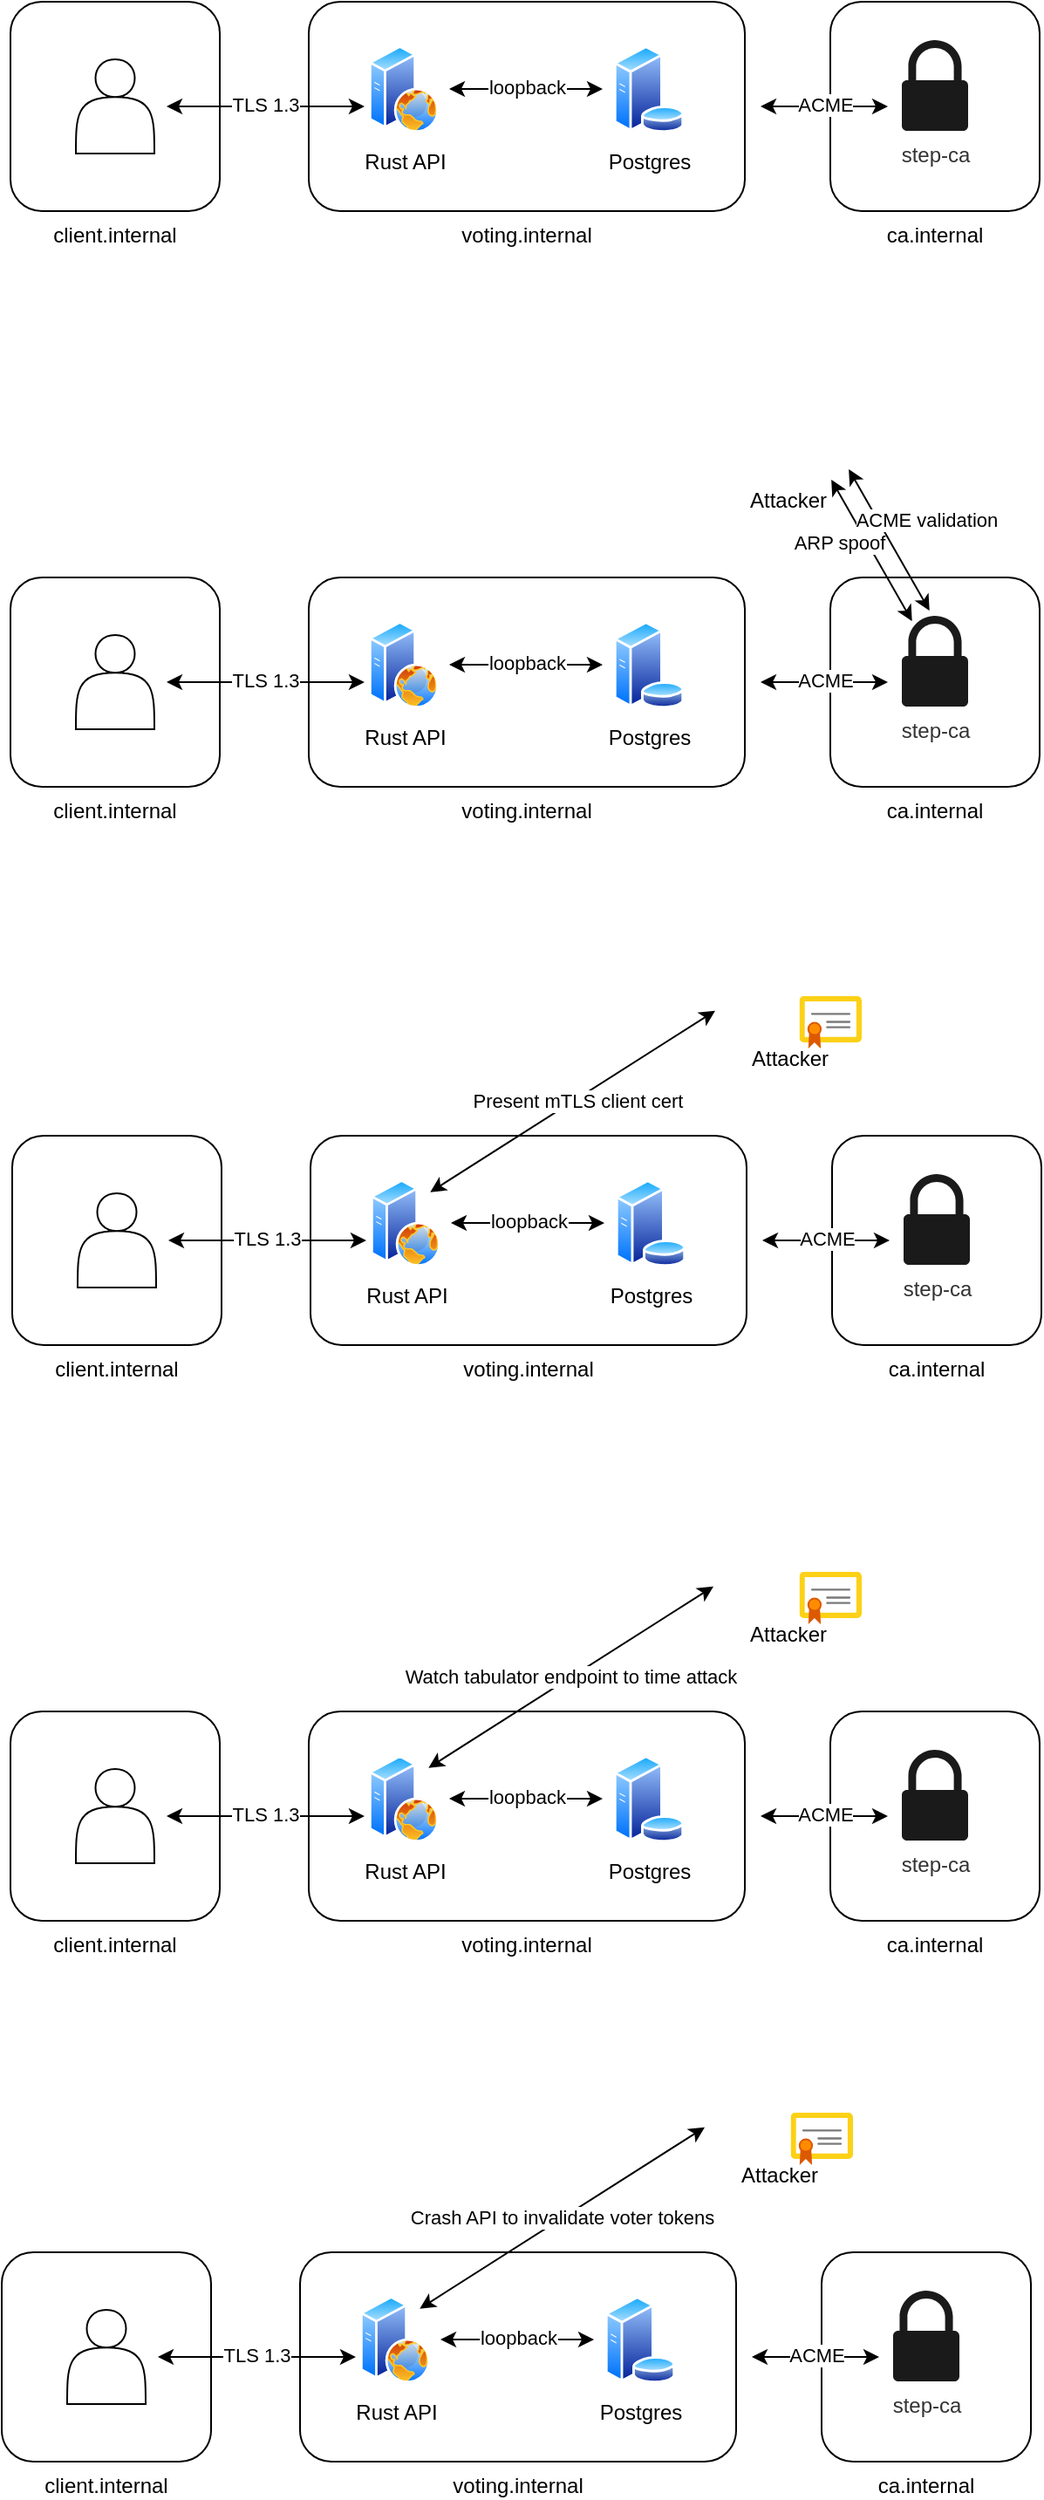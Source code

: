 <mxfile version="20.3.7" type="device"><diagram id="NjmTaWlcjZLhjCqk6ySk" name="Page-1"><mxGraphModel dx="632" dy="350" grid="1" gridSize="10" guides="1" tooltips="1" connect="1" arrows="1" fold="1" page="1" pageScale="1" pageWidth="1100" pageHeight="850" math="0" shadow="0"><root><mxCell id="0"/><mxCell id="1" parent="0"/><mxCell id="TO_e1gWYAywfW9TJpgwo-20" value="client.internal" style="rounded=1;whiteSpace=wrap;html=1;fillColor=none;fontColor=default;labelPosition=center;verticalLabelPosition=bottom;align=center;verticalAlign=top;" vertex="1" parent="1"><mxGeometry x="257" y="130" width="120" height="120" as="geometry"/></mxCell><mxCell id="TO_e1gWYAywfW9TJpgwo-9" value="voting.internal" style="rounded=1;whiteSpace=wrap;html=1;fillColor=none;fontColor=default;labelPosition=center;verticalLabelPosition=bottom;align=center;verticalAlign=top;" vertex="1" parent="1"><mxGeometry x="428" y="130" width="250" height="120" as="geometry"/></mxCell><mxCell id="TO_e1gWYAywfW9TJpgwo-10" value="ca.internal" style="rounded=1;whiteSpace=wrap;html=1;fillColor=none;fontColor=default;labelPosition=center;verticalLabelPosition=bottom;align=center;verticalAlign=top;" vertex="1" parent="1"><mxGeometry x="727" y="130" width="120" height="120" as="geometry"/></mxCell><mxCell id="TO_e1gWYAywfW9TJpgwo-15" value="ACME" style="edgeStyle=orthogonalEdgeStyle;rounded=0;orthogonalLoop=1;jettySize=auto;html=1;fontColor=default;startArrow=classic;startFill=1;sourcePerimeterSpacing=8;targetPerimeterSpacing=-3;spacingBottom=3;" edge="1" parent="1" source="TO_e1gWYAywfW9TJpgwo-1"><mxGeometry relative="1" as="geometry"><mxPoint x="687" y="190" as="targetPoint"/><Array as="points"><mxPoint x="797" y="190"/><mxPoint x="797" y="190"/></Array></mxGeometry></mxCell><mxCell id="TO_e1gWYAywfW9TJpgwo-1" value="step-ca" style="sketch=0;pointerEvents=1;shadow=0;dashed=0;html=1;labelPosition=center;verticalLabelPosition=bottom;verticalAlign=top;outlineConnect=0;align=center;shape=mxgraph.office.security.lock_protected;fillColor=#1A1A1A;fontColor=#333333;strokeColor=none;" vertex="1" parent="1"><mxGeometry x="768" y="152" width="38" height="52" as="geometry"/></mxCell><mxCell id="TO_e1gWYAywfW9TJpgwo-33" value="ARP spoof" style="edgeStyle=none;rounded=0;orthogonalLoop=1;jettySize=auto;html=1;fontColor=default;startArrow=classic;startFill=1;sourcePerimeterSpacing=2;targetPerimeterSpacing=-3;" edge="1" parent="1" source="TO_e1gWYAywfW9TJpgwo-5" target="TO_e1gWYAywfW9TJpgwo-25"><mxGeometry x="-0.283" y="-14" relative="1" as="geometry"><mxPoint as="offset"/></mxGeometry></mxCell><mxCell id="TO_e1gWYAywfW9TJpgwo-5" value="Attacker" style="shape=image;verticalLabelPosition=bottom;labelBackgroundColor=default;verticalAlign=top;aspect=fixed;imageAspect=0;image=https://www.startpage.com/av/proxy-image?piurl=https%3A%2F%2Fcdn-icons-png.flaticon.com%2F512%2F6463%2F6463383.png&amp;sp=1666970233T64fb4dd2601779a83ab6dcc2bd94024e29f65dbf73f414f9e0455f4e95439a92;" vertex="1" parent="1"><mxGeometry x="662" y="320" width="82" height="82" as="geometry"/></mxCell><mxCell id="TO_e1gWYAywfW9TJpgwo-6" value="Postgres" style="aspect=fixed;perimeter=ellipsePerimeter;html=1;align=center;shadow=0;dashed=0;spacingTop=3;image;image=img/lib/active_directory/database_server.svg;" vertex="1" parent="1"><mxGeometry x="602.5" y="155" width="41" height="50" as="geometry"/></mxCell><mxCell id="TO_e1gWYAywfW9TJpgwo-8" value="loopback" style="edgeStyle=orthogonalEdgeStyle;rounded=0;orthogonalLoop=1;jettySize=auto;html=1;startArrow=classic;startFill=1;sourcePerimeterSpacing=6;spacingBottom=3;targetPerimeterSpacing=6;" edge="1" parent="1" source="TO_e1gWYAywfW9TJpgwo-7" target="TO_e1gWYAywfW9TJpgwo-6"><mxGeometry relative="1" as="geometry"/></mxCell><mxCell id="TO_e1gWYAywfW9TJpgwo-7" value="Rust API" style="aspect=fixed;perimeter=ellipsePerimeter;html=1;align=center;shadow=0;dashed=0;spacingTop=3;image;image=img/lib/active_directory/web_server.svg;" vertex="1" parent="1"><mxGeometry x="462.5" y="155" width="40" height="50" as="geometry"/></mxCell><mxCell id="TO_e1gWYAywfW9TJpgwo-19" value="TLS 1.3" style="edgeStyle=orthogonalEdgeStyle;rounded=0;orthogonalLoop=1;jettySize=auto;html=1;fontColor=default;startArrow=classic;startFill=1;sourcePerimeterSpacing=7;targetPerimeterSpacing=4;spacingBottom=3;" edge="1" parent="1" source="TO_e1gWYAywfW9TJpgwo-18" target="TO_e1gWYAywfW9TJpgwo-7"><mxGeometry relative="1" as="geometry"><Array as="points"><mxPoint x="427" y="190"/><mxPoint x="427" y="190"/></Array></mxGeometry></mxCell><mxCell id="TO_e1gWYAywfW9TJpgwo-18" value="" style="shape=actor;whiteSpace=wrap;html=1;fontColor=default;fillColor=none;labelPosition=center;verticalLabelPosition=bottom;align=center;verticalAlign=top;" vertex="1" parent="1"><mxGeometry x="294.5" y="163" width="45" height="54" as="geometry"/></mxCell><mxCell id="TO_e1gWYAywfW9TJpgwo-21" value="client.internal" style="rounded=1;whiteSpace=wrap;html=1;fillColor=none;fontColor=default;labelPosition=center;verticalLabelPosition=bottom;align=center;verticalAlign=top;" vertex="1" parent="1"><mxGeometry x="257" y="460" width="120" height="120" as="geometry"/></mxCell><mxCell id="TO_e1gWYAywfW9TJpgwo-22" value="voting.internal" style="rounded=1;whiteSpace=wrap;html=1;fillColor=none;fontColor=default;labelPosition=center;verticalLabelPosition=bottom;align=center;verticalAlign=top;" vertex="1" parent="1"><mxGeometry x="428" y="460" width="250" height="120" as="geometry"/></mxCell><mxCell id="TO_e1gWYAywfW9TJpgwo-23" value="ca.internal" style="rounded=1;whiteSpace=wrap;html=1;fillColor=none;fontColor=default;labelPosition=center;verticalLabelPosition=bottom;align=center;verticalAlign=top;" vertex="1" parent="1"><mxGeometry x="727" y="460" width="120" height="120" as="geometry"/></mxCell><mxCell id="TO_e1gWYAywfW9TJpgwo-24" value="ACME" style="edgeStyle=orthogonalEdgeStyle;rounded=0;orthogonalLoop=1;jettySize=auto;html=1;fontColor=default;startArrow=classic;startFill=1;sourcePerimeterSpacing=8;targetPerimeterSpacing=-3;spacingBottom=3;" edge="1" parent="1" source="TO_e1gWYAywfW9TJpgwo-25"><mxGeometry relative="1" as="geometry"><mxPoint x="687" y="520" as="targetPoint"/><Array as="points"><mxPoint x="797" y="520"/><mxPoint x="797" y="520"/></Array></mxGeometry></mxCell><mxCell id="TO_e1gWYAywfW9TJpgwo-25" value="step-ca" style="sketch=0;pointerEvents=1;shadow=0;dashed=0;html=1;labelPosition=center;verticalLabelPosition=bottom;verticalAlign=top;outlineConnect=0;align=center;shape=mxgraph.office.security.lock_protected;fillColor=#1A1A1A;fontColor=#333333;strokeColor=none;" vertex="1" parent="1"><mxGeometry x="768" y="482" width="38" height="52" as="geometry"/></mxCell><mxCell id="TO_e1gWYAywfW9TJpgwo-26" value="Postgres" style="aspect=fixed;perimeter=ellipsePerimeter;html=1;align=center;shadow=0;dashed=0;spacingTop=3;image;image=img/lib/active_directory/database_server.svg;" vertex="1" parent="1"><mxGeometry x="602.5" y="485" width="41" height="50" as="geometry"/></mxCell><mxCell id="TO_e1gWYAywfW9TJpgwo-27" value="loopback" style="edgeStyle=orthogonalEdgeStyle;rounded=0;orthogonalLoop=1;jettySize=auto;html=1;startArrow=classic;startFill=1;sourcePerimeterSpacing=6;spacingBottom=3;targetPerimeterSpacing=6;" edge="1" parent="1" source="TO_e1gWYAywfW9TJpgwo-28" target="TO_e1gWYAywfW9TJpgwo-26"><mxGeometry relative="1" as="geometry"/></mxCell><mxCell id="TO_e1gWYAywfW9TJpgwo-28" value="Rust API" style="aspect=fixed;perimeter=ellipsePerimeter;html=1;align=center;shadow=0;dashed=0;spacingTop=3;image;image=img/lib/active_directory/web_server.svg;" vertex="1" parent="1"><mxGeometry x="462.5" y="485" width="40" height="50" as="geometry"/></mxCell><mxCell id="TO_e1gWYAywfW9TJpgwo-29" value="TLS 1.3" style="edgeStyle=orthogonalEdgeStyle;rounded=0;orthogonalLoop=1;jettySize=auto;html=1;fontColor=default;startArrow=classic;startFill=1;sourcePerimeterSpacing=7;targetPerimeterSpacing=4;spacingBottom=3;" edge="1" parent="1" source="TO_e1gWYAywfW9TJpgwo-30" target="TO_e1gWYAywfW9TJpgwo-28"><mxGeometry relative="1" as="geometry"><Array as="points"><mxPoint x="427" y="520"/><mxPoint x="427" y="520"/></Array></mxGeometry></mxCell><mxCell id="TO_e1gWYAywfW9TJpgwo-30" value="" style="shape=actor;whiteSpace=wrap;html=1;fontColor=default;fillColor=none;labelPosition=center;verticalLabelPosition=bottom;align=center;verticalAlign=top;" vertex="1" parent="1"><mxGeometry x="294.5" y="493" width="45" height="54" as="geometry"/></mxCell><mxCell id="TO_e1gWYAywfW9TJpgwo-35" value="ACME validation" style="edgeStyle=none;rounded=0;orthogonalLoop=1;jettySize=auto;html=1;fontColor=default;startArrow=classic;startFill=1;sourcePerimeterSpacing=2;targetPerimeterSpacing=-3;spacingBottom=6;" edge="1" parent="1"><mxGeometry x="0.068" y="23" relative="1" as="geometry"><mxPoint x="737.571" y="398" as="sourcePoint"/><mxPoint x="783.857" y="479" as="targetPoint"/><mxPoint as="offset"/></mxGeometry></mxCell><mxCell id="TO_e1gWYAywfW9TJpgwo-50" value="Present mTLS client cert" style="edgeStyle=none;rounded=0;orthogonalLoop=1;jettySize=auto;html=1;entryX=1;entryY=0;entryDx=0;entryDy=0;fontColor=default;startArrow=classic;startFill=1;sourcePerimeterSpacing=2;targetPerimeterSpacing=-3;" edge="1" parent="1" source="TO_e1gWYAywfW9TJpgwo-37" target="TO_e1gWYAywfW9TJpgwo-45"><mxGeometry x="-0.025" y="1" relative="1" as="geometry"><mxPoint as="offset"/></mxGeometry></mxCell><mxCell id="TO_e1gWYAywfW9TJpgwo-37" value="Attacker" style="shape=image;verticalLabelPosition=bottom;labelBackgroundColor=default;verticalAlign=top;aspect=fixed;imageAspect=0;image=https://www.startpage.com/av/proxy-image?piurl=https%3A%2F%2Fcdn-icons-png.flaticon.com%2F512%2F6463%2F6463383.png&amp;sp=1666970233T64fb4dd2601779a83ab6dcc2bd94024e29f65dbf73f414f9e0455f4e95439a92;" vertex="1" parent="1"><mxGeometry x="663" y="640" width="82" height="82" as="geometry"/></mxCell><mxCell id="TO_e1gWYAywfW9TJpgwo-38" value="client.internal" style="rounded=1;whiteSpace=wrap;html=1;fillColor=none;fontColor=default;labelPosition=center;verticalLabelPosition=bottom;align=center;verticalAlign=top;" vertex="1" parent="1"><mxGeometry x="258" y="780" width="120" height="120" as="geometry"/></mxCell><mxCell id="TO_e1gWYAywfW9TJpgwo-39" value="voting.internal" style="rounded=1;whiteSpace=wrap;html=1;fillColor=none;fontColor=default;labelPosition=center;verticalLabelPosition=bottom;align=center;verticalAlign=top;" vertex="1" parent="1"><mxGeometry x="429" y="780" width="250" height="120" as="geometry"/></mxCell><mxCell id="TO_e1gWYAywfW9TJpgwo-40" value="ca.internal" style="rounded=1;whiteSpace=wrap;html=1;fillColor=none;fontColor=default;labelPosition=center;verticalLabelPosition=bottom;align=center;verticalAlign=top;" vertex="1" parent="1"><mxGeometry x="728" y="780" width="120" height="120" as="geometry"/></mxCell><mxCell id="TO_e1gWYAywfW9TJpgwo-41" value="ACME" style="edgeStyle=orthogonalEdgeStyle;rounded=0;orthogonalLoop=1;jettySize=auto;html=1;fontColor=default;startArrow=classic;startFill=1;sourcePerimeterSpacing=8;targetPerimeterSpacing=-3;spacingBottom=3;" edge="1" parent="1" source="TO_e1gWYAywfW9TJpgwo-42"><mxGeometry relative="1" as="geometry"><mxPoint x="688" y="840" as="targetPoint"/><Array as="points"><mxPoint x="798" y="840"/><mxPoint x="798" y="840"/></Array></mxGeometry></mxCell><mxCell id="TO_e1gWYAywfW9TJpgwo-42" value="step-ca" style="sketch=0;pointerEvents=1;shadow=0;dashed=0;html=1;labelPosition=center;verticalLabelPosition=bottom;verticalAlign=top;outlineConnect=0;align=center;shape=mxgraph.office.security.lock_protected;fillColor=#1A1A1A;fontColor=#333333;strokeColor=none;" vertex="1" parent="1"><mxGeometry x="769" y="802" width="38" height="52" as="geometry"/></mxCell><mxCell id="TO_e1gWYAywfW9TJpgwo-43" value="Postgres" style="aspect=fixed;perimeter=ellipsePerimeter;html=1;align=center;shadow=0;dashed=0;spacingTop=3;image;image=img/lib/active_directory/database_server.svg;" vertex="1" parent="1"><mxGeometry x="603.5" y="805" width="41" height="50" as="geometry"/></mxCell><mxCell id="TO_e1gWYAywfW9TJpgwo-44" value="loopback" style="edgeStyle=orthogonalEdgeStyle;rounded=0;orthogonalLoop=1;jettySize=auto;html=1;startArrow=classic;startFill=1;sourcePerimeterSpacing=6;spacingBottom=3;targetPerimeterSpacing=6;" edge="1" parent="1" source="TO_e1gWYAywfW9TJpgwo-45" target="TO_e1gWYAywfW9TJpgwo-43"><mxGeometry relative="1" as="geometry"/></mxCell><mxCell id="TO_e1gWYAywfW9TJpgwo-45" value="Rust API" style="aspect=fixed;perimeter=ellipsePerimeter;html=1;align=center;shadow=0;dashed=0;spacingTop=3;image;image=img/lib/active_directory/web_server.svg;" vertex="1" parent="1"><mxGeometry x="463.5" y="805" width="40" height="50" as="geometry"/></mxCell><mxCell id="TO_e1gWYAywfW9TJpgwo-46" value="TLS 1.3" style="edgeStyle=orthogonalEdgeStyle;rounded=0;orthogonalLoop=1;jettySize=auto;html=1;fontColor=default;startArrow=classic;startFill=1;sourcePerimeterSpacing=7;targetPerimeterSpacing=4;spacingBottom=3;" edge="1" parent="1" source="TO_e1gWYAywfW9TJpgwo-47" target="TO_e1gWYAywfW9TJpgwo-45"><mxGeometry relative="1" as="geometry"><Array as="points"><mxPoint x="428" y="840"/><mxPoint x="428" y="840"/></Array></mxGeometry></mxCell><mxCell id="TO_e1gWYAywfW9TJpgwo-47" value="" style="shape=actor;whiteSpace=wrap;html=1;fontColor=default;fillColor=none;labelPosition=center;verticalLabelPosition=bottom;align=center;verticalAlign=top;" vertex="1" parent="1"><mxGeometry x="295.5" y="813" width="45" height="54" as="geometry"/></mxCell><mxCell id="TO_e1gWYAywfW9TJpgwo-49" value="" style="sketch=0;aspect=fixed;html=1;points=[];align=center;image;fontSize=12;image=img/lib/mscae/Certificate.svg;fontColor=default;fillColor=none;" vertex="1" parent="1"><mxGeometry x="709.29" y="700" width="35.71" height="30" as="geometry"/></mxCell><mxCell id="TO_e1gWYAywfW9TJpgwo-64" value="Watch tabulator endpoint to time attack" style="edgeStyle=none;rounded=0;orthogonalLoop=1;jettySize=auto;html=1;entryX=1;entryY=0;entryDx=0;entryDy=0;fontColor=default;startArrow=classic;startFill=1;sourcePerimeterSpacing=2;targetPerimeterSpacing=-3;" edge="1" parent="1" source="TO_e1gWYAywfW9TJpgwo-65" target="TO_e1gWYAywfW9TJpgwo-73"><mxGeometry relative="1" as="geometry"/></mxCell><mxCell id="TO_e1gWYAywfW9TJpgwo-65" value="Attacker" style="shape=image;verticalLabelPosition=bottom;labelBackgroundColor=default;verticalAlign=top;aspect=fixed;imageAspect=0;image=https://www.startpage.com/av/proxy-image?piurl=https%3A%2F%2Fcdn-icons-png.flaticon.com%2F512%2F6463%2F6463383.png&amp;sp=1666970233T64fb4dd2601779a83ab6dcc2bd94024e29f65dbf73f414f9e0455f4e95439a92;imageBackground=default;" vertex="1" parent="1"><mxGeometry x="662" y="970" width="82" height="82" as="geometry"/></mxCell><mxCell id="TO_e1gWYAywfW9TJpgwo-66" value="client.internal" style="rounded=1;whiteSpace=wrap;html=1;fillColor=none;fontColor=default;labelPosition=center;verticalLabelPosition=bottom;align=center;verticalAlign=top;" vertex="1" parent="1"><mxGeometry x="257" y="1110" width="120" height="120" as="geometry"/></mxCell><mxCell id="TO_e1gWYAywfW9TJpgwo-67" value="voting.internal" style="rounded=1;whiteSpace=wrap;html=1;fillColor=none;fontColor=default;labelPosition=center;verticalLabelPosition=bottom;align=center;verticalAlign=top;" vertex="1" parent="1"><mxGeometry x="428" y="1110" width="250" height="120" as="geometry"/></mxCell><mxCell id="TO_e1gWYAywfW9TJpgwo-68" value="ca.internal" style="rounded=1;whiteSpace=wrap;html=1;fillColor=none;fontColor=default;labelPosition=center;verticalLabelPosition=bottom;align=center;verticalAlign=top;" vertex="1" parent="1"><mxGeometry x="727" y="1110" width="120" height="120" as="geometry"/></mxCell><mxCell id="TO_e1gWYAywfW9TJpgwo-69" value="ACME" style="edgeStyle=orthogonalEdgeStyle;rounded=0;orthogonalLoop=1;jettySize=auto;html=1;fontColor=default;startArrow=classic;startFill=1;sourcePerimeterSpacing=8;targetPerimeterSpacing=-3;spacingBottom=3;" edge="1" parent="1" source="TO_e1gWYAywfW9TJpgwo-70"><mxGeometry relative="1" as="geometry"><mxPoint x="687" y="1170" as="targetPoint"/><Array as="points"><mxPoint x="797" y="1170"/><mxPoint x="797" y="1170"/></Array></mxGeometry></mxCell><mxCell id="TO_e1gWYAywfW9TJpgwo-70" value="step-ca" style="sketch=0;pointerEvents=1;shadow=0;dashed=0;html=1;labelPosition=center;verticalLabelPosition=bottom;verticalAlign=top;outlineConnect=0;align=center;shape=mxgraph.office.security.lock_protected;fillColor=#1A1A1A;fontColor=#333333;strokeColor=none;" vertex="1" parent="1"><mxGeometry x="768" y="1132" width="38" height="52" as="geometry"/></mxCell><mxCell id="TO_e1gWYAywfW9TJpgwo-71" value="Postgres" style="aspect=fixed;perimeter=ellipsePerimeter;html=1;align=center;shadow=0;dashed=0;spacingTop=3;image;image=img/lib/active_directory/database_server.svg;" vertex="1" parent="1"><mxGeometry x="602.5" y="1135" width="41" height="50" as="geometry"/></mxCell><mxCell id="TO_e1gWYAywfW9TJpgwo-72" value="loopback" style="edgeStyle=orthogonalEdgeStyle;rounded=0;orthogonalLoop=1;jettySize=auto;html=1;startArrow=classic;startFill=1;sourcePerimeterSpacing=6;spacingBottom=3;targetPerimeterSpacing=6;" edge="1" parent="1" source="TO_e1gWYAywfW9TJpgwo-73" target="TO_e1gWYAywfW9TJpgwo-71"><mxGeometry relative="1" as="geometry"/></mxCell><mxCell id="TO_e1gWYAywfW9TJpgwo-73" value="Rust API" style="aspect=fixed;perimeter=ellipsePerimeter;html=1;align=center;shadow=0;dashed=0;spacingTop=3;image;image=img/lib/active_directory/web_server.svg;" vertex="1" parent="1"><mxGeometry x="462.5" y="1135" width="40" height="50" as="geometry"/></mxCell><mxCell id="TO_e1gWYAywfW9TJpgwo-74" value="TLS 1.3" style="edgeStyle=orthogonalEdgeStyle;rounded=0;orthogonalLoop=1;jettySize=auto;html=1;fontColor=default;startArrow=classic;startFill=1;sourcePerimeterSpacing=7;targetPerimeterSpacing=4;spacingBottom=3;" edge="1" parent="1" source="TO_e1gWYAywfW9TJpgwo-75" target="TO_e1gWYAywfW9TJpgwo-73"><mxGeometry relative="1" as="geometry"><Array as="points"><mxPoint x="427" y="1170"/><mxPoint x="427" y="1170"/></Array></mxGeometry></mxCell><mxCell id="TO_e1gWYAywfW9TJpgwo-75" value="" style="shape=actor;whiteSpace=wrap;html=1;fontColor=default;fillColor=none;labelPosition=center;verticalLabelPosition=bottom;align=center;verticalAlign=top;" vertex="1" parent="1"><mxGeometry x="294.5" y="1143" width="45" height="54" as="geometry"/></mxCell><mxCell id="TO_e1gWYAywfW9TJpgwo-78" value="" style="sketch=0;aspect=fixed;html=1;points=[];align=center;image;fontSize=12;image=img/lib/mscae/Certificate.svg;fontColor=default;fillColor=none;" vertex="1" parent="1"><mxGeometry x="709.29" y="1030" width="35.71" height="30" as="geometry"/></mxCell><mxCell id="TO_e1gWYAywfW9TJpgwo-79" value="Crash API to invalidate voter tokens" style="edgeStyle=none;rounded=0;orthogonalLoop=1;jettySize=auto;html=1;entryX=1;entryY=0;entryDx=0;entryDy=0;fontColor=default;startArrow=classic;startFill=1;sourcePerimeterSpacing=2;targetPerimeterSpacing=-3;" edge="1" parent="1" source="TO_e1gWYAywfW9TJpgwo-80" target="TO_e1gWYAywfW9TJpgwo-88"><mxGeometry relative="1" as="geometry"/></mxCell><mxCell id="TO_e1gWYAywfW9TJpgwo-80" value="Attacker" style="shape=image;verticalLabelPosition=bottom;labelBackgroundColor=default;verticalAlign=top;aspect=fixed;imageAspect=0;image=https://www.startpage.com/av/proxy-image?piurl=https%3A%2F%2Fcdn-icons-png.flaticon.com%2F512%2F6463%2F6463383.png&amp;sp=1666970233T64fb4dd2601779a83ab6dcc2bd94024e29f65dbf73f414f9e0455f4e95439a92;imageBackground=default;" vertex="1" parent="1"><mxGeometry x="657" y="1280" width="82" height="82" as="geometry"/></mxCell><mxCell id="TO_e1gWYAywfW9TJpgwo-81" value="client.internal" style="rounded=1;whiteSpace=wrap;html=1;fillColor=none;fontColor=default;labelPosition=center;verticalLabelPosition=bottom;align=center;verticalAlign=top;" vertex="1" parent="1"><mxGeometry x="252" y="1420" width="120" height="120" as="geometry"/></mxCell><mxCell id="TO_e1gWYAywfW9TJpgwo-82" value="voting.internal" style="rounded=1;whiteSpace=wrap;html=1;fillColor=none;fontColor=default;labelPosition=center;verticalLabelPosition=bottom;align=center;verticalAlign=top;" vertex="1" parent="1"><mxGeometry x="423" y="1420" width="250" height="120" as="geometry"/></mxCell><mxCell id="TO_e1gWYAywfW9TJpgwo-83" value="ca.internal" style="rounded=1;whiteSpace=wrap;html=1;fillColor=none;fontColor=default;labelPosition=center;verticalLabelPosition=bottom;align=center;verticalAlign=top;" vertex="1" parent="1"><mxGeometry x="722" y="1420" width="120" height="120" as="geometry"/></mxCell><mxCell id="TO_e1gWYAywfW9TJpgwo-84" value="ACME" style="edgeStyle=orthogonalEdgeStyle;rounded=0;orthogonalLoop=1;jettySize=auto;html=1;fontColor=default;startArrow=classic;startFill=1;sourcePerimeterSpacing=8;targetPerimeterSpacing=-3;spacingBottom=3;" edge="1" parent="1" source="TO_e1gWYAywfW9TJpgwo-85"><mxGeometry relative="1" as="geometry"><mxPoint x="682" y="1480.0" as="targetPoint"/><Array as="points"><mxPoint x="792" y="1480"/><mxPoint x="792" y="1480"/></Array></mxGeometry></mxCell><mxCell id="TO_e1gWYAywfW9TJpgwo-85" value="step-ca" style="sketch=0;pointerEvents=1;shadow=0;dashed=0;html=1;labelPosition=center;verticalLabelPosition=bottom;verticalAlign=top;outlineConnect=0;align=center;shape=mxgraph.office.security.lock_protected;fillColor=#1A1A1A;fontColor=#333333;strokeColor=none;" vertex="1" parent="1"><mxGeometry x="763" y="1442" width="38" height="52" as="geometry"/></mxCell><mxCell id="TO_e1gWYAywfW9TJpgwo-86" value="Postgres" style="aspect=fixed;perimeter=ellipsePerimeter;html=1;align=center;shadow=0;dashed=0;spacingTop=3;image;image=img/lib/active_directory/database_server.svg;" vertex="1" parent="1"><mxGeometry x="597.5" y="1445" width="41" height="50" as="geometry"/></mxCell><mxCell id="TO_e1gWYAywfW9TJpgwo-87" value="loopback" style="edgeStyle=orthogonalEdgeStyle;rounded=0;orthogonalLoop=1;jettySize=auto;html=1;startArrow=classic;startFill=1;sourcePerimeterSpacing=6;spacingBottom=3;targetPerimeterSpacing=6;" edge="1" parent="1" source="TO_e1gWYAywfW9TJpgwo-88" target="TO_e1gWYAywfW9TJpgwo-86"><mxGeometry relative="1" as="geometry"/></mxCell><mxCell id="TO_e1gWYAywfW9TJpgwo-88" value="Rust API" style="aspect=fixed;perimeter=ellipsePerimeter;html=1;align=center;shadow=0;dashed=0;spacingTop=3;image;image=img/lib/active_directory/web_server.svg;" vertex="1" parent="1"><mxGeometry x="457.5" y="1445" width="40" height="50" as="geometry"/></mxCell><mxCell id="TO_e1gWYAywfW9TJpgwo-89" value="TLS 1.3" style="edgeStyle=orthogonalEdgeStyle;rounded=0;orthogonalLoop=1;jettySize=auto;html=1;fontColor=default;startArrow=classic;startFill=1;sourcePerimeterSpacing=7;targetPerimeterSpacing=4;spacingBottom=3;" edge="1" parent="1" source="TO_e1gWYAywfW9TJpgwo-90" target="TO_e1gWYAywfW9TJpgwo-88"><mxGeometry relative="1" as="geometry"><Array as="points"><mxPoint x="422" y="1480"/><mxPoint x="422" y="1480"/></Array></mxGeometry></mxCell><mxCell id="TO_e1gWYAywfW9TJpgwo-90" value="" style="shape=actor;whiteSpace=wrap;html=1;fontColor=default;fillColor=none;labelPosition=center;verticalLabelPosition=bottom;align=center;verticalAlign=top;" vertex="1" parent="1"><mxGeometry x="289.5" y="1453" width="45" height="54" as="geometry"/></mxCell><mxCell id="TO_e1gWYAywfW9TJpgwo-91" value="" style="sketch=0;aspect=fixed;html=1;points=[];align=center;image;fontSize=12;image=img/lib/mscae/Certificate.svg;fontColor=default;fillColor=none;" vertex="1" parent="1"><mxGeometry x="704.29" y="1340" width="35.71" height="30" as="geometry"/></mxCell><mxCell id="TO_e1gWYAywfW9TJpgwo-92" value="" style="shape=image;html=1;verticalAlign=top;verticalLabelPosition=bottom;labelBackgroundColor=#ffffff;imageAspect=0;aspect=fixed;image=https://cdn2.iconfinder.com/data/icons/woothemes/PNG/no_entry.png;strokeColor=default;fontColor=default;fillColor=#FFFFFF;" vertex="1" parent="1"><mxGeometry x="460" y="1455.5" width="35.5" height="35.5" as="geometry"/></mxCell></root></mxGraphModel></diagram></mxfile>